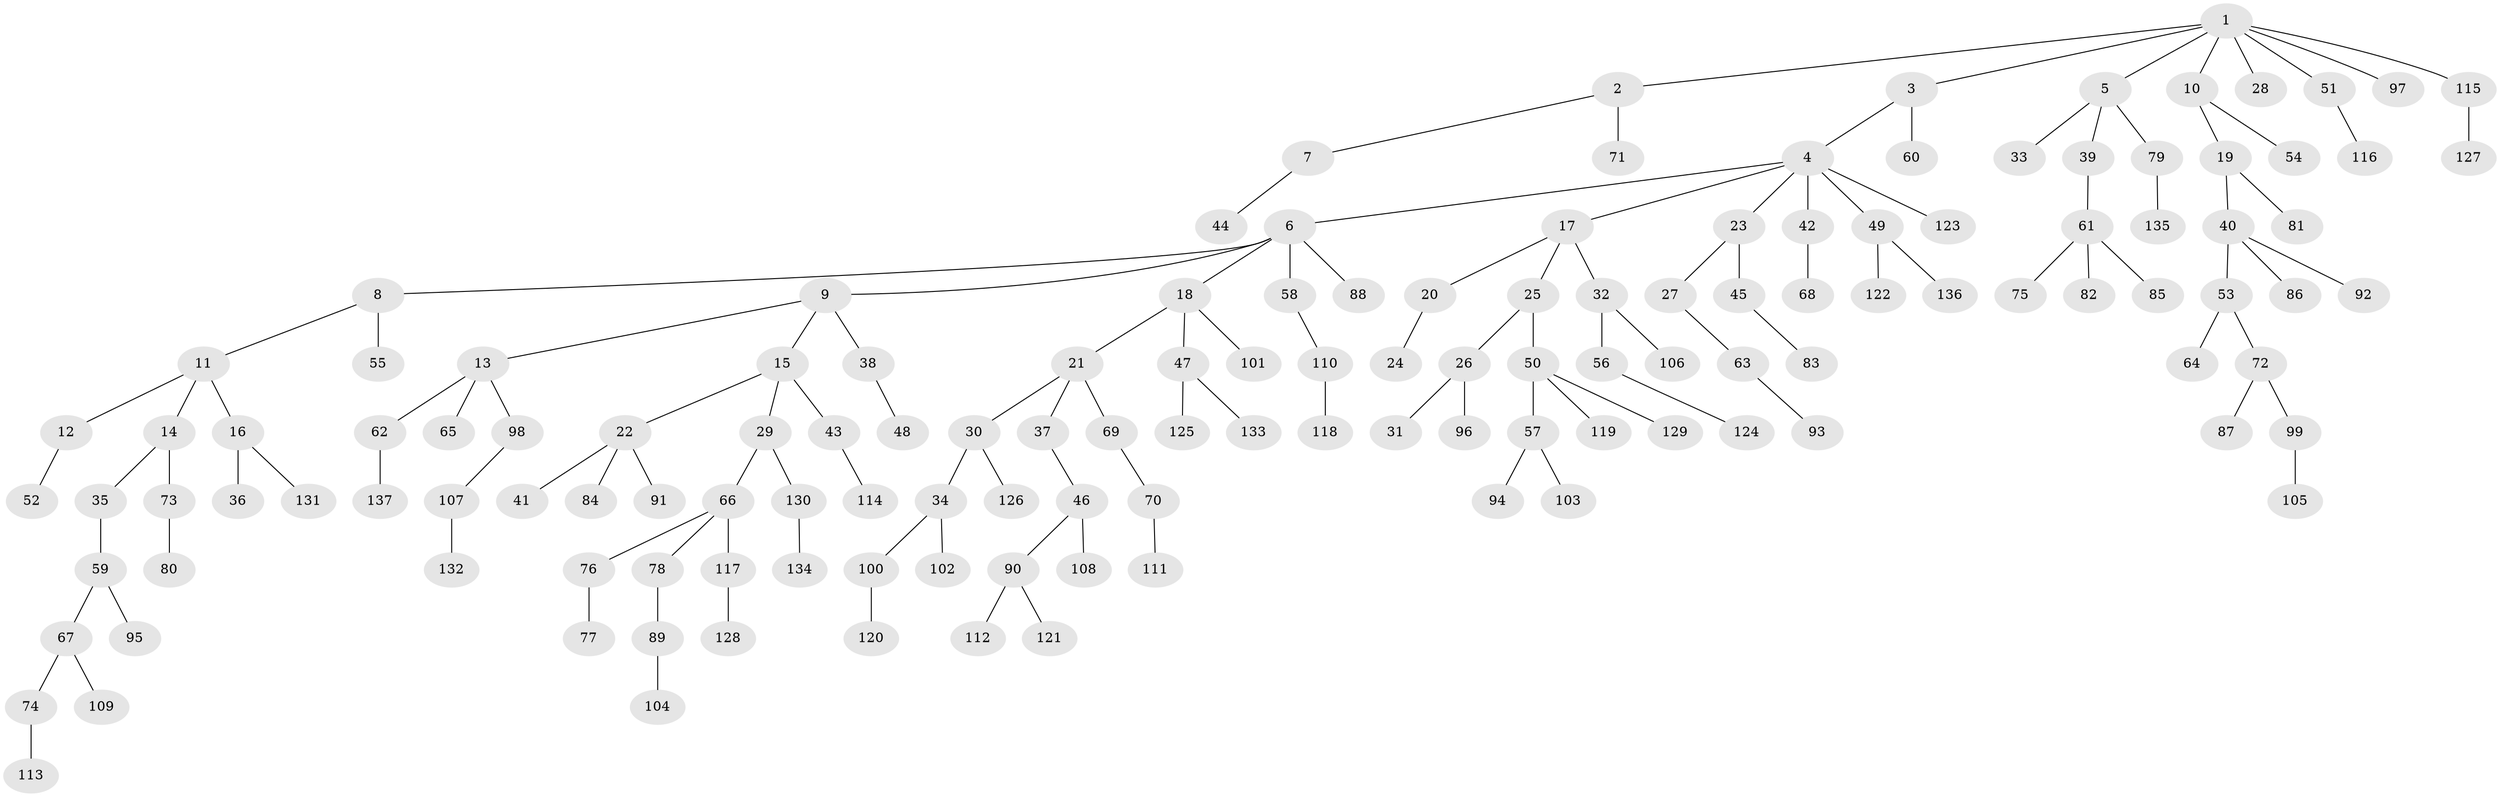 // Generated by graph-tools (version 1.1) at 2025/26/03/09/25 03:26:32]
// undirected, 137 vertices, 136 edges
graph export_dot {
graph [start="1"]
  node [color=gray90,style=filled];
  1;
  2;
  3;
  4;
  5;
  6;
  7;
  8;
  9;
  10;
  11;
  12;
  13;
  14;
  15;
  16;
  17;
  18;
  19;
  20;
  21;
  22;
  23;
  24;
  25;
  26;
  27;
  28;
  29;
  30;
  31;
  32;
  33;
  34;
  35;
  36;
  37;
  38;
  39;
  40;
  41;
  42;
  43;
  44;
  45;
  46;
  47;
  48;
  49;
  50;
  51;
  52;
  53;
  54;
  55;
  56;
  57;
  58;
  59;
  60;
  61;
  62;
  63;
  64;
  65;
  66;
  67;
  68;
  69;
  70;
  71;
  72;
  73;
  74;
  75;
  76;
  77;
  78;
  79;
  80;
  81;
  82;
  83;
  84;
  85;
  86;
  87;
  88;
  89;
  90;
  91;
  92;
  93;
  94;
  95;
  96;
  97;
  98;
  99;
  100;
  101;
  102;
  103;
  104;
  105;
  106;
  107;
  108;
  109;
  110;
  111;
  112;
  113;
  114;
  115;
  116;
  117;
  118;
  119;
  120;
  121;
  122;
  123;
  124;
  125;
  126;
  127;
  128;
  129;
  130;
  131;
  132;
  133;
  134;
  135;
  136;
  137;
  1 -- 2;
  1 -- 3;
  1 -- 5;
  1 -- 10;
  1 -- 28;
  1 -- 51;
  1 -- 97;
  1 -- 115;
  2 -- 7;
  2 -- 71;
  3 -- 4;
  3 -- 60;
  4 -- 6;
  4 -- 17;
  4 -- 23;
  4 -- 42;
  4 -- 49;
  4 -- 123;
  5 -- 33;
  5 -- 39;
  5 -- 79;
  6 -- 8;
  6 -- 9;
  6 -- 18;
  6 -- 58;
  6 -- 88;
  7 -- 44;
  8 -- 11;
  8 -- 55;
  9 -- 13;
  9 -- 15;
  9 -- 38;
  10 -- 19;
  10 -- 54;
  11 -- 12;
  11 -- 14;
  11 -- 16;
  12 -- 52;
  13 -- 62;
  13 -- 65;
  13 -- 98;
  14 -- 35;
  14 -- 73;
  15 -- 22;
  15 -- 29;
  15 -- 43;
  16 -- 36;
  16 -- 131;
  17 -- 20;
  17 -- 25;
  17 -- 32;
  18 -- 21;
  18 -- 47;
  18 -- 101;
  19 -- 40;
  19 -- 81;
  20 -- 24;
  21 -- 30;
  21 -- 37;
  21 -- 69;
  22 -- 41;
  22 -- 84;
  22 -- 91;
  23 -- 27;
  23 -- 45;
  25 -- 26;
  25 -- 50;
  26 -- 31;
  26 -- 96;
  27 -- 63;
  29 -- 66;
  29 -- 130;
  30 -- 34;
  30 -- 126;
  32 -- 56;
  32 -- 106;
  34 -- 100;
  34 -- 102;
  35 -- 59;
  37 -- 46;
  38 -- 48;
  39 -- 61;
  40 -- 53;
  40 -- 86;
  40 -- 92;
  42 -- 68;
  43 -- 114;
  45 -- 83;
  46 -- 90;
  46 -- 108;
  47 -- 125;
  47 -- 133;
  49 -- 122;
  49 -- 136;
  50 -- 57;
  50 -- 119;
  50 -- 129;
  51 -- 116;
  53 -- 64;
  53 -- 72;
  56 -- 124;
  57 -- 94;
  57 -- 103;
  58 -- 110;
  59 -- 67;
  59 -- 95;
  61 -- 75;
  61 -- 82;
  61 -- 85;
  62 -- 137;
  63 -- 93;
  66 -- 76;
  66 -- 78;
  66 -- 117;
  67 -- 74;
  67 -- 109;
  69 -- 70;
  70 -- 111;
  72 -- 87;
  72 -- 99;
  73 -- 80;
  74 -- 113;
  76 -- 77;
  78 -- 89;
  79 -- 135;
  89 -- 104;
  90 -- 112;
  90 -- 121;
  98 -- 107;
  99 -- 105;
  100 -- 120;
  107 -- 132;
  110 -- 118;
  115 -- 127;
  117 -- 128;
  130 -- 134;
}
